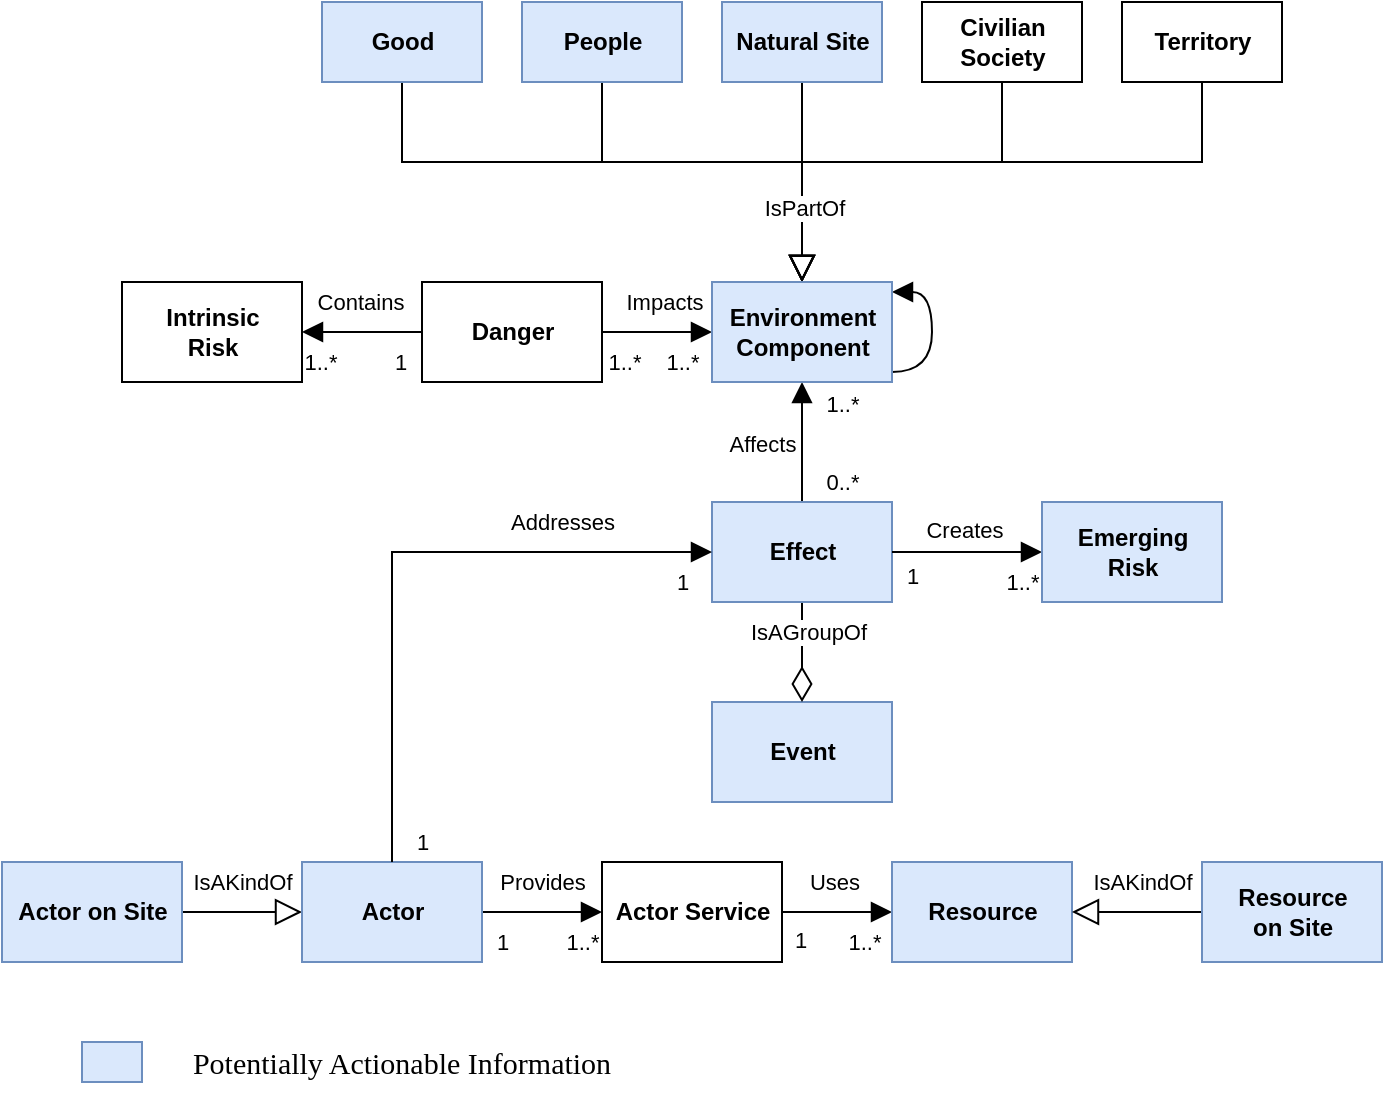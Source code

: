 <mxfile version="15.8.4" type="device"><diagram id="C5RBs43oDa-KdzZeNtuy" name="Page-1"><mxGraphModel dx="981" dy="538" grid="1" gridSize="10" guides="1" tooltips="1" connect="1" arrows="1" fold="1" page="1" pageScale="1" pageWidth="827" pageHeight="1169" math="0" shadow="0"><root><mxCell id="WIyWlLk6GJQsqaUBKTNV-0"/><mxCell id="WIyWlLk6GJQsqaUBKTNV-1" parent="WIyWlLk6GJQsqaUBKTNV-0"/><mxCell id="85653yBDIJwquJ66U2RV-46" style="edgeStyle=orthogonalEdgeStyle;rounded=0;orthogonalLoop=1;jettySize=auto;html=1;startArrow=none;startFill=0;endArrow=block;endFill=0;startSize=15;endSize=11;exitX=0.5;exitY=1;exitDx=0;exitDy=0;entryX=0.5;entryY=0;entryDx=0;entryDy=0;" parent="WIyWlLk6GJQsqaUBKTNV-1" source="85653yBDIJwquJ66U2RV-60" target="85653yBDIJwquJ66U2RV-68" edge="1"><mxGeometry relative="1" as="geometry"><mxPoint x="20" y="16" as="sourcePoint"/><mxPoint x="400" y="150" as="targetPoint"/><Array as="points"><mxPoint x="200" y="80"/><mxPoint x="400" y="80"/></Array></mxGeometry></mxCell><mxCell id="85653yBDIJwquJ66U2RV-45" style="edgeStyle=orthogonalEdgeStyle;rounded=0;orthogonalLoop=1;jettySize=auto;html=1;startArrow=none;startFill=0;endArrow=block;endFill=0;startSize=15;endSize=11;exitX=0.5;exitY=1;exitDx=0;exitDy=0;entryX=0.5;entryY=0;entryDx=0;entryDy=0;" parent="WIyWlLk6GJQsqaUBKTNV-1" source="85653yBDIJwquJ66U2RV-58" target="85653yBDIJwquJ66U2RV-68" edge="1"><mxGeometry relative="1" as="geometry"><mxPoint x="210" y="16" as="sourcePoint"/><mxPoint x="400" y="150" as="targetPoint"/><Array as="points"><mxPoint x="300" y="80"/><mxPoint x="400" y="80"/></Array></mxGeometry></mxCell><mxCell id="85653yBDIJwquJ66U2RV-41" style="edgeStyle=orthogonalEdgeStyle;rounded=0;orthogonalLoop=1;jettySize=auto;html=1;entryX=0.5;entryY=0;entryDx=0;entryDy=0;startArrow=none;startFill=0;endArrow=block;endFill=0;startSize=15;endSize=11;exitX=0.5;exitY=1;exitDx=0;exitDy=0;" parent="WIyWlLk6GJQsqaUBKTNV-1" source="85653yBDIJwquJ66U2RV-59" target="85653yBDIJwquJ66U2RV-68" edge="1"><mxGeometry relative="1" as="geometry"><mxPoint x="400" y="16" as="sourcePoint"/><mxPoint x="400" y="150" as="targetPoint"/></mxGeometry></mxCell><mxCell id="85653yBDIJwquJ66U2RV-42" style="edgeStyle=orthogonalEdgeStyle;rounded=0;orthogonalLoop=1;jettySize=auto;html=1;startArrow=none;startFill=0;endArrow=block;endFill=0;startSize=15;endSize=11;exitX=0.5;exitY=1;exitDx=0;exitDy=0;entryX=0.5;entryY=0;entryDx=0;entryDy=0;" parent="WIyWlLk6GJQsqaUBKTNV-1" source="85653yBDIJwquJ66U2RV-62" target="85653yBDIJwquJ66U2RV-68" edge="1"><mxGeometry relative="1" as="geometry"><mxPoint x="590" y="16" as="sourcePoint"/><mxPoint x="400" y="150" as="targetPoint"/><Array as="points"><mxPoint x="500" y="80"/><mxPoint x="400" y="80"/></Array></mxGeometry></mxCell><mxCell id="85653yBDIJwquJ66U2RV-43" style="edgeStyle=orthogonalEdgeStyle;rounded=0;orthogonalLoop=1;jettySize=auto;html=1;startArrow=none;startFill=0;endArrow=block;endFill=0;startSize=10;endSize=11;exitX=0.5;exitY=1;exitDx=0;exitDy=0;entryX=0.5;entryY=0;entryDx=0;entryDy=0;" parent="WIyWlLk6GJQsqaUBKTNV-1" source="85653yBDIJwquJ66U2RV-63" target="85653yBDIJwquJ66U2RV-68" edge="1"><mxGeometry relative="1" as="geometry"><mxPoint x="790" y="16" as="sourcePoint"/><mxPoint x="400" y="150" as="targetPoint"/><Array as="points"><mxPoint x="600" y="80"/><mxPoint x="400" y="80"/></Array></mxGeometry></mxCell><mxCell id="85653yBDIJwquJ66U2RV-99" value="IsPartOf" style="edgeLabel;html=1;align=center;verticalAlign=middle;resizable=0;points=[];" parent="85653yBDIJwquJ66U2RV-43" vertex="1" connectable="0"><mxGeometry x="0.715" y="1" relative="1" as="geometry"><mxPoint y="5" as="offset"/></mxGeometry></mxCell><mxCell id="85653yBDIJwquJ66U2RV-47" value="" style="endArrow=block;html=1;rounded=0;startSize=10;endSize=8;edgeStyle=orthogonalEdgeStyle;curved=1;endFill=1;" parent="WIyWlLk6GJQsqaUBKTNV-1" edge="1"><mxGeometry width="50" height="50" relative="1" as="geometry"><mxPoint x="445" y="185" as="sourcePoint"/><mxPoint x="445" y="145" as="targetPoint"/><Array as="points"><mxPoint x="465" y="185"/><mxPoint x="465" y="145"/></Array></mxGeometry></mxCell><mxCell id="85653yBDIJwquJ66U2RV-56" value="1..*" style="rounded=0;orthogonalLoop=1;jettySize=auto;html=1;startArrow=none;startFill=0;endArrow=block;endFill=1;startSize=10;endSize=8;entryX=0;entryY=0.5;entryDx=0;entryDy=0;exitX=1;exitY=0.5;exitDx=0;exitDy=0;" parent="WIyWlLk6GJQsqaUBKTNV-1" source="85653yBDIJwquJ66U2RV-69" target="85653yBDIJwquJ66U2RV-68" edge="1"><mxGeometry x="0.455" y="-15" relative="1" as="geometry"><mxPoint x="240" y="203" as="sourcePoint"/><mxPoint x="320" y="203" as="targetPoint"/><Array as="points"><mxPoint x="330" y="165"/></Array><mxPoint as="offset"/></mxGeometry></mxCell><mxCell id="85653yBDIJwquJ66U2RV-116" value="Impacts" style="edgeLabel;html=1;align=center;verticalAlign=middle;resizable=0;points=[];" parent="85653yBDIJwquJ66U2RV-56" vertex="1" connectable="0"><mxGeometry x="-0.19" y="-1" relative="1" as="geometry"><mxPoint x="8" y="-16" as="offset"/></mxGeometry></mxCell><mxCell id="85653yBDIJwquJ66U2RV-117" value="1..*" style="edgeLabel;html=1;align=center;verticalAlign=middle;resizable=0;points=[];" parent="85653yBDIJwquJ66U2RV-56" vertex="1" connectable="0"><mxGeometry x="-0.111" y="-1" relative="1" as="geometry"><mxPoint x="-14" y="14" as="offset"/></mxGeometry></mxCell><mxCell id="85653yBDIJwquJ66U2RV-57" style="edgeStyle=none;rounded=0;orthogonalLoop=1;jettySize=auto;html=1;startArrow=none;startFill=0;endArrow=block;endFill=1;startSize=10;endSize=8;exitX=0;exitY=0.5;exitDx=0;exitDy=0;entryX=1;entryY=0.5;entryDx=0;entryDy=0;" parent="WIyWlLk6GJQsqaUBKTNV-1" source="85653yBDIJwquJ66U2RV-69" target="85653yBDIJwquJ66U2RV-70" edge="1"><mxGeometry relative="1" as="geometry"><mxPoint x="70" y="203" as="sourcePoint"/><mxPoint x="-50" y="203" as="targetPoint"/></mxGeometry></mxCell><mxCell id="85653yBDIJwquJ66U2RV-113" value="Contains" style="edgeLabel;html=1;align=center;verticalAlign=middle;resizable=0;points=[];" parent="85653yBDIJwquJ66U2RV-57" vertex="1" connectable="0"><mxGeometry x="-0.208" y="1" relative="1" as="geometry"><mxPoint x="-7" y="-16" as="offset"/></mxGeometry></mxCell><mxCell id="85653yBDIJwquJ66U2RV-114" value="1..*" style="edgeLabel;html=1;align=center;verticalAlign=middle;resizable=0;points=[];" parent="85653yBDIJwquJ66U2RV-57" vertex="1" connectable="0"><mxGeometry x="-0.208" y="1" relative="1" as="geometry"><mxPoint x="-27" y="14" as="offset"/></mxGeometry></mxCell><mxCell id="85653yBDIJwquJ66U2RV-115" value="1" style="edgeLabel;html=1;align=center;verticalAlign=middle;resizable=0;points=[];" parent="85653yBDIJwquJ66U2RV-57" vertex="1" connectable="0"><mxGeometry x="-0.173" y="-1" relative="1" as="geometry"><mxPoint x="14" y="16" as="offset"/></mxGeometry></mxCell><mxCell id="85653yBDIJwquJ66U2RV-58" value="People" style="html=1;fontStyle=1;fillColor=#dae8fc;strokeColor=#6c8ebf;" parent="WIyWlLk6GJQsqaUBKTNV-1" vertex="1"><mxGeometry x="260" width="80" height="40" as="geometry"/></mxCell><mxCell id="85653yBDIJwquJ66U2RV-59" value="Natural Site" style="html=1;fontStyle=1;fillColor=#dae8fc;strokeColor=#6c8ebf;" parent="WIyWlLk6GJQsqaUBKTNV-1" vertex="1"><mxGeometry x="360" width="80" height="40" as="geometry"/></mxCell><mxCell id="85653yBDIJwquJ66U2RV-60" value="Good" style="html=1;fontStyle=1;fillColor=#dae8fc;strokeColor=#6c8ebf;" parent="WIyWlLk6GJQsqaUBKTNV-1" vertex="1"><mxGeometry x="160" width="80" height="40" as="geometry"/></mxCell><mxCell id="85653yBDIJwquJ66U2RV-62" value="&lt;div&gt;Civilian&lt;/div&gt;&lt;div&gt;Society&lt;/div&gt;" style="html=1;fontStyle=1" parent="WIyWlLk6GJQsqaUBKTNV-1" vertex="1"><mxGeometry x="460" width="80" height="40" as="geometry"/></mxCell><mxCell id="85653yBDIJwquJ66U2RV-63" value="Territory" style="html=1;fontStyle=1" parent="WIyWlLk6GJQsqaUBKTNV-1" vertex="1"><mxGeometry x="560" width="80" height="40" as="geometry"/></mxCell><mxCell id="85653yBDIJwquJ66U2RV-90" style="edgeStyle=none;rounded=0;orthogonalLoop=1;jettySize=auto;html=1;startArrow=block;startFill=1;endArrow=none;endFill=0;startSize=8;endSize=8;" parent="WIyWlLk6GJQsqaUBKTNV-1" source="85653yBDIJwquJ66U2RV-68" target="85653yBDIJwquJ66U2RV-72" edge="1"><mxGeometry relative="1" as="geometry"/></mxCell><mxCell id="85653yBDIJwquJ66U2RV-118" value="Affects" style="edgeLabel;html=1;align=center;verticalAlign=middle;resizable=0;points=[];" parent="85653yBDIJwquJ66U2RV-90" vertex="1" connectable="0"><mxGeometry x="0.147" y="-1" relative="1" as="geometry"><mxPoint x="-19" y="-4" as="offset"/></mxGeometry></mxCell><mxCell id="85653yBDIJwquJ66U2RV-119" value="1..*" style="edgeLabel;html=1;align=center;verticalAlign=middle;resizable=0;points=[];" parent="85653yBDIJwquJ66U2RV-90" vertex="1" connectable="0"><mxGeometry x="0.413" relative="1" as="geometry"><mxPoint x="20" y="-32" as="offset"/></mxGeometry></mxCell><mxCell id="85653yBDIJwquJ66U2RV-120" value="0..*" style="edgeLabel;html=1;align=center;verticalAlign=middle;resizable=0;points=[];" parent="85653yBDIJwquJ66U2RV-90" vertex="1" connectable="0"><mxGeometry x="0.52" y="1" relative="1" as="geometry"><mxPoint x="19" y="4" as="offset"/></mxGeometry></mxCell><mxCell id="85653yBDIJwquJ66U2RV-68" value="&lt;div&gt;Environment&lt;/div&gt;&lt;div&gt;Component&lt;br&gt;&lt;/div&gt;" style="html=1;fontStyle=1;fillColor=#dae8fc;strokeColor=#6c8ebf;" parent="WIyWlLk6GJQsqaUBKTNV-1" vertex="1"><mxGeometry x="355" y="140" width="90" height="50" as="geometry"/></mxCell><mxCell id="85653yBDIJwquJ66U2RV-69" value="Danger" style="html=1;fontStyle=1" parent="WIyWlLk6GJQsqaUBKTNV-1" vertex="1"><mxGeometry x="210" y="140" width="90" height="50" as="geometry"/></mxCell><mxCell id="85653yBDIJwquJ66U2RV-70" value="Intrinsic&lt;br&gt;Risk" style="html=1;fontStyle=1" parent="WIyWlLk6GJQsqaUBKTNV-1" vertex="1"><mxGeometry x="60" y="140" width="90" height="50" as="geometry"/></mxCell><mxCell id="85653yBDIJwquJ66U2RV-71" value="Event" style="html=1;fontStyle=1;fillColor=#dae8fc;strokeColor=#6c8ebf;" parent="WIyWlLk6GJQsqaUBKTNV-1" vertex="1"><mxGeometry x="355" y="350" width="90" height="50" as="geometry"/></mxCell><mxCell id="85653yBDIJwquJ66U2RV-85" style="edgeStyle=none;rounded=0;orthogonalLoop=1;jettySize=auto;html=1;startArrow=none;startFill=0;endArrow=diamondThin;endFill=0;startSize=10;endSize=15;" parent="WIyWlLk6GJQsqaUBKTNV-1" source="85653yBDIJwquJ66U2RV-72" target="85653yBDIJwquJ66U2RV-71" edge="1"><mxGeometry relative="1" as="geometry"/></mxCell><mxCell id="85653yBDIJwquJ66U2RV-98" value="IsAGroupOf" style="edgeLabel;html=1;align=center;verticalAlign=middle;resizable=0;points=[];" parent="85653yBDIJwquJ66U2RV-85" vertex="1" connectable="0"><mxGeometry x="-0.396" y="3" relative="1" as="geometry"><mxPoint as="offset"/></mxGeometry></mxCell><mxCell id="85653yBDIJwquJ66U2RV-72" value="Effect" style="html=1;fontStyle=1;fillColor=#dae8fc;strokeColor=#6c8ebf;" parent="WIyWlLk6GJQsqaUBKTNV-1" vertex="1"><mxGeometry x="355" y="250" width="90" height="50" as="geometry"/></mxCell><mxCell id="85653yBDIJwquJ66U2RV-74" value="1..*" style="edgeStyle=none;rounded=0;orthogonalLoop=1;jettySize=auto;html=1;entryX=1;entryY=0.5;entryDx=0;entryDy=0;startArrow=block;startFill=1;endArrow=none;endFill=0;startSize=8;endSize=8;" parent="WIyWlLk6GJQsqaUBKTNV-1" source="85653yBDIJwquJ66U2RV-73" target="85653yBDIJwquJ66U2RV-72" edge="1"><mxGeometry x="-0.733" y="15" relative="1" as="geometry"><mxPoint as="offset"/></mxGeometry></mxCell><mxCell id="85653yBDIJwquJ66U2RV-91" value="Creates" style="edgeLabel;html=1;align=center;verticalAlign=middle;resizable=0;points=[];" parent="85653yBDIJwquJ66U2RV-74" vertex="1" connectable="0"><mxGeometry x="-0.068" relative="1" as="geometry"><mxPoint x="-4" y="-11" as="offset"/></mxGeometry></mxCell><mxCell id="85653yBDIJwquJ66U2RV-97" value="1" style="edgeLabel;html=1;align=center;verticalAlign=middle;resizable=0;points=[];" parent="85653yBDIJwquJ66U2RV-74" vertex="1" connectable="0"><mxGeometry x="0.1" relative="1" as="geometry"><mxPoint x="-24" y="12" as="offset"/></mxGeometry></mxCell><mxCell id="85653yBDIJwquJ66U2RV-73" value="Emerging&lt;br&gt;Risk" style="html=1;fontStyle=1;fillColor=#dae8fc;strokeColor=#6c8ebf;" parent="WIyWlLk6GJQsqaUBKTNV-1" vertex="1"><mxGeometry x="520" y="250" width="90" height="50" as="geometry"/></mxCell><mxCell id="85653yBDIJwquJ66U2RV-80" style="edgeStyle=none;rounded=0;orthogonalLoop=1;jettySize=auto;html=1;startArrow=none;startFill=0;endArrow=block;endFill=0;startSize=10;endSize=11;" parent="WIyWlLk6GJQsqaUBKTNV-1" source="85653yBDIJwquJ66U2RV-75" target="85653yBDIJwquJ66U2RV-76" edge="1"><mxGeometry relative="1" as="geometry"/></mxCell><mxCell id="85653yBDIJwquJ66U2RV-101" value="IsAKindOf" style="edgeLabel;html=1;align=center;verticalAlign=middle;resizable=0;points=[];" parent="85653yBDIJwquJ66U2RV-80" vertex="1" connectable="0"><mxGeometry x="-0.496" relative="1" as="geometry"><mxPoint x="15" y="-15" as="offset"/></mxGeometry></mxCell><mxCell id="85653yBDIJwquJ66U2RV-75" value="Actor on Site" style="html=1;fontStyle=1;fillColor=#dae8fc;strokeColor=#6c8ebf;" parent="WIyWlLk6GJQsqaUBKTNV-1" vertex="1"><mxGeometry y="430" width="90" height="50" as="geometry"/></mxCell><mxCell id="85653yBDIJwquJ66U2RV-81" style="edgeStyle=none;rounded=0;orthogonalLoop=1;jettySize=auto;html=1;startArrow=none;startFill=0;endArrow=block;endFill=1;startSize=8;endSize=8;" parent="WIyWlLk6GJQsqaUBKTNV-1" source="85653yBDIJwquJ66U2RV-76" target="85653yBDIJwquJ66U2RV-77" edge="1"><mxGeometry relative="1" as="geometry"/></mxCell><mxCell id="85653yBDIJwquJ66U2RV-102" value="Provides" style="edgeLabel;html=1;align=center;verticalAlign=middle;resizable=0;points=[];" parent="85653yBDIJwquJ66U2RV-81" vertex="1" connectable="0"><mxGeometry x="-0.151" relative="1" as="geometry"><mxPoint x="4" y="-15" as="offset"/></mxGeometry></mxCell><mxCell id="85653yBDIJwquJ66U2RV-104" value="1" style="edgeLabel;html=1;align=center;verticalAlign=middle;resizable=0;points=[];" parent="85653yBDIJwquJ66U2RV-81" vertex="1" connectable="0"><mxGeometry x="0.139" y="1" relative="1" as="geometry"><mxPoint x="-24" y="16" as="offset"/></mxGeometry></mxCell><mxCell id="85653yBDIJwquJ66U2RV-105" value="1..*" style="edgeLabel;html=1;align=center;verticalAlign=middle;resizable=0;points=[];" parent="85653yBDIJwquJ66U2RV-81" vertex="1" connectable="0"><mxGeometry x="0.221" y="-2" relative="1" as="geometry"><mxPoint x="13" y="13" as="offset"/></mxGeometry></mxCell><mxCell id="85653yBDIJwquJ66U2RV-76" value="Actor" style="html=1;fontStyle=1;fillColor=#dae8fc;strokeColor=#6c8ebf;" parent="WIyWlLk6GJQsqaUBKTNV-1" vertex="1"><mxGeometry x="150" y="430" width="90" height="50" as="geometry"/></mxCell><mxCell id="85653yBDIJwquJ66U2RV-82" style="edgeStyle=none;rounded=0;orthogonalLoop=1;jettySize=auto;html=1;startArrow=none;startFill=0;endArrow=block;endFill=1;startSize=8;endSize=8;" parent="WIyWlLk6GJQsqaUBKTNV-1" source="85653yBDIJwquJ66U2RV-77" target="85653yBDIJwquJ66U2RV-78" edge="1"><mxGeometry relative="1" as="geometry"/></mxCell><mxCell id="85653yBDIJwquJ66U2RV-103" value="Uses" style="edgeLabel;html=1;align=center;verticalAlign=middle;resizable=0;points=[];" parent="85653yBDIJwquJ66U2RV-82" vertex="1" connectable="0"><mxGeometry x="-0.223" y="1" relative="1" as="geometry"><mxPoint x="4" y="-14" as="offset"/></mxGeometry></mxCell><mxCell id="85653yBDIJwquJ66U2RV-106" value="1..*" style="edgeLabel;html=1;align=center;verticalAlign=middle;resizable=0;points=[];" parent="85653yBDIJwquJ66U2RV-82" vertex="1" connectable="0"><mxGeometry x="0.185" y="2" relative="1" as="geometry"><mxPoint x="8" y="17" as="offset"/></mxGeometry></mxCell><mxCell id="85653yBDIJwquJ66U2RV-107" value="1" style="edgeLabel;html=1;align=center;verticalAlign=middle;resizable=0;points=[];" parent="85653yBDIJwquJ66U2RV-82" vertex="1" connectable="0"><mxGeometry x="0.342" relative="1" as="geometry"><mxPoint x="-28" y="14" as="offset"/></mxGeometry></mxCell><mxCell id="85653yBDIJwquJ66U2RV-77" value="Actor Service" style="html=1;fontStyle=1" parent="WIyWlLk6GJQsqaUBKTNV-1" vertex="1"><mxGeometry x="300" y="430" width="90" height="50" as="geometry"/></mxCell><mxCell id="85653yBDIJwquJ66U2RV-78" value="Resource" style="html=1;fontStyle=1;fillColor=#dae8fc;strokeColor=#6c8ebf;" parent="WIyWlLk6GJQsqaUBKTNV-1" vertex="1"><mxGeometry x="445" y="430" width="90" height="50" as="geometry"/></mxCell><mxCell id="85653yBDIJwquJ66U2RV-84" style="edgeStyle=none;rounded=0;orthogonalLoop=1;jettySize=auto;html=1;startArrow=none;startFill=0;endArrow=block;endFill=0;startSize=10;endSize=11;" parent="WIyWlLk6GJQsqaUBKTNV-1" source="85653yBDIJwquJ66U2RV-79" target="85653yBDIJwquJ66U2RV-78" edge="1"><mxGeometry relative="1" as="geometry"/></mxCell><mxCell id="85653yBDIJwquJ66U2RV-100" value="IsAKindOf" style="edgeLabel;html=1;align=center;verticalAlign=middle;resizable=0;points=[];" parent="85653yBDIJwquJ66U2RV-84" vertex="1" connectable="0"><mxGeometry x="-0.173" y="-2" relative="1" as="geometry"><mxPoint x="-3" y="-13" as="offset"/></mxGeometry></mxCell><mxCell id="85653yBDIJwquJ66U2RV-79" value="Resource&lt;br&gt;on Site" style="html=1;fontStyle=1;fillColor=#dae8fc;strokeColor=#6c8ebf;" parent="WIyWlLk6GJQsqaUBKTNV-1" vertex="1"><mxGeometry x="600" y="430" width="90" height="50" as="geometry"/></mxCell><mxCell id="85653yBDIJwquJ66U2RV-89" value="Addresses" style="edgeStyle=none;rounded=0;orthogonalLoop=1;jettySize=auto;html=1;startArrow=none;startFill=0;endArrow=block;endFill=1;startSize=8;endSize=8;exitX=0.5;exitY=0;exitDx=0;exitDy=0;" parent="WIyWlLk6GJQsqaUBKTNV-1" source="85653yBDIJwquJ66U2RV-76" target="85653yBDIJwquJ66U2RV-72" edge="1"><mxGeometry x="0.524" y="15" relative="1" as="geometry"><mxPoint as="offset"/><mxPoint x="200" y="275" as="sourcePoint"/><Array as="points"><mxPoint x="195" y="275"/></Array></mxGeometry></mxCell><mxCell id="85653yBDIJwquJ66U2RV-111" value="1" style="edgeLabel;html=1;align=center;verticalAlign=middle;resizable=0;points=[];" parent="85653yBDIJwquJ66U2RV-89" vertex="1" connectable="0"><mxGeometry x="-0.124" y="3" relative="1" as="geometry"><mxPoint x="18" y="128" as="offset"/></mxGeometry></mxCell><mxCell id="85653yBDIJwquJ66U2RV-112" value="1" style="edgeLabel;html=1;align=center;verticalAlign=middle;resizable=0;points=[];" parent="85653yBDIJwquJ66U2RV-89" vertex="1" connectable="0"><mxGeometry x="-0.124" y="3" relative="1" as="geometry"><mxPoint x="148" y="-2" as="offset"/></mxGeometry></mxCell><mxCell id="81o_Ec5YOH4EqXXzuLk1-1" value="" style="rounded=0;whiteSpace=wrap;html=1;fillColor=#dae8fc;strokeColor=#6c8ebf;" vertex="1" parent="WIyWlLk6GJQsqaUBKTNV-1"><mxGeometry x="40" y="520" width="30" height="20" as="geometry"/></mxCell><mxCell id="81o_Ec5YOH4EqXXzuLk1-2" value="Potentially Actionable Information" style="text;html=1;strokeColor=none;fillColor=none;align=center;verticalAlign=middle;whiteSpace=wrap;rounded=0;fontSize=15;fontFamily=Verdana;" vertex="1" parent="WIyWlLk6GJQsqaUBKTNV-1"><mxGeometry x="60" y="515" width="280" height="30" as="geometry"/></mxCell></root></mxGraphModel></diagram></mxfile>